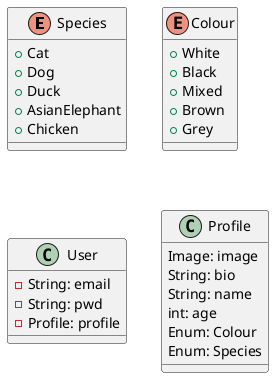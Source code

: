 @startuml
'https://plantuml.com/class-diagram

enum Species {
+Cat
+Dog
+Duck
+AsianElephant
+Chicken
}

enum Colour {
+White
+Black
+Mixed
+Brown
+Grey
}

class User{
-String: email
-String: pwd
-Profile: profile
}

class Profile{
Image: image
String: bio
String: name
int: age
Enum: Colour
Enum: Species
}

@enduml